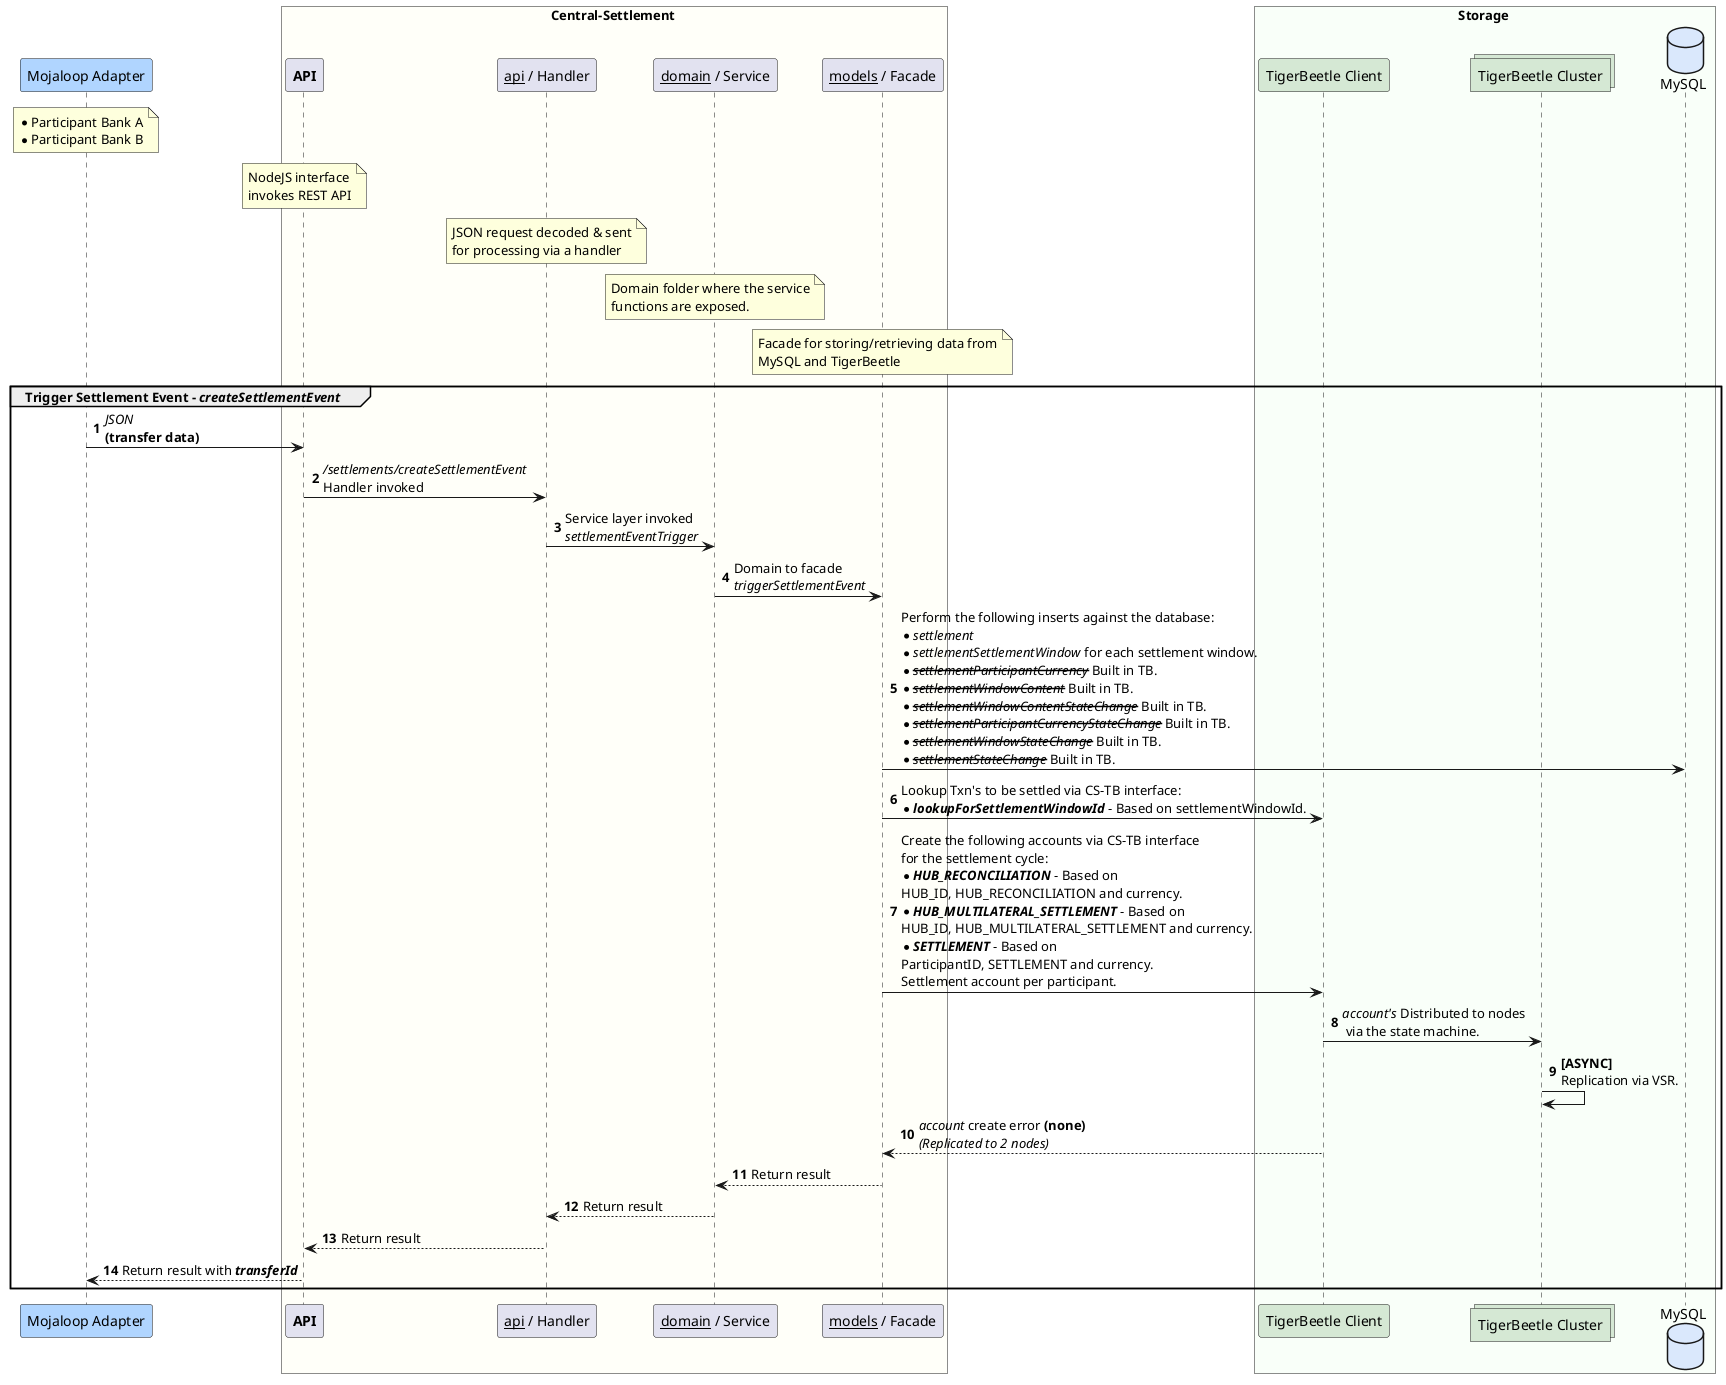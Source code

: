 @startuml

participant "Mojaloop Adapter" as dfsp #B0D5FF
note over dfsp
    * Participant Bank A
    * Participant Bank B
end note

box Central-Settlement #FFFFF9
    participant "**API**" as cl_api
    participant "__api__ / Handler" as cs_handler
    participant "__domain__ / Service" as cs_domain
    participant "__models__ / Facade" as cs_facade

note over cl_api
        NodeJS interface
        invokes REST API
    end note

    note over cs_handler
        JSON request decoded & sent
        for processing via a handler
    end note

    note over cs_domain
        Domain folder where the service
        functions are exposed.
    end note

    note over cs_facade
        Facade for storing/retrieving data from
        MySQL and TigerBeetle
    end note
end box

box Storage #F9FFF9
	participant "TigerBeetle Client" as tb_client #D5E8D4
	collections "TigerBeetle Cluster" as tb_nodes #D5E8D4
	database "MySQL" as cl_db #DAE8FC
end box

autonumber
group Trigger Settlement Event - //createSettlementEvent//
    dfsp -> cl_api : //JSON// \n**(transfer data)**
    cl_api -> cs_handler : ///settlements/createSettlementEvent// \nHandler invoked
    cs_handler -> cs_domain : Service layer invoked\n//settlementEventTrigger//
    cs_domain -> cs_facade : Domain to facade\n//triggerSettlementEvent//
    cs_facade -> cl_db : Perform the following inserts against the database:\n*//settlement//\n*//settlementSettlementWindow// for each settlement window.\n*--//settlementParticipantCurrency//-- Built in TB. \n*--//settlementWindowContent//-- Built in TB. \n*--//settlementWindowContentStateChange//-- Built in TB. \n*--//settlementParticipantCurrencyStateChange//-- Built in TB.\n*--//settlementWindowStateChange//-- Built in TB.\n*--//settlementStateChange//-- Built in TB.
    cs_facade -> tb_client : Lookup Txn's to be settled via CS-TB interface:\n*//**lookupForSettlementWindowId**// - Based on settlementWindowId.
    cs_facade -> tb_client : Create the following accounts via CS-TB interface \nfor the settlement cycle:\n*//**HUB_RECONCILIATION**// - Based on \nHUB_ID, HUB_RECONCILIATION and currency.\n*//**HUB_MULTILATERAL_SETTLEMENT**// - Based on \nHUB_ID, HUB_MULTILATERAL_SETTLEMENT and currency.\n*//**SETTLEMENT**// - Based on \nParticipantID, SETTLEMENT and currency.\nSettlement account per participant.
    tb_client -> tb_nodes : //account's// Distributed to nodes\n via the state machine.
    tb_nodes -> tb_nodes : **[ASYNC]**\nReplication via VSR.
    tb_client --> cs_facade : //account// create error **(none)**\n//(Replicated to 2 nodes)//
    cs_facade --> cs_domain : Return result
    cs_domain --> cs_handler : Return result
    cs_handler --> cl_api : Return result
    cl_api --> dfsp : Return result with //**transferId**//
end

@enduml
